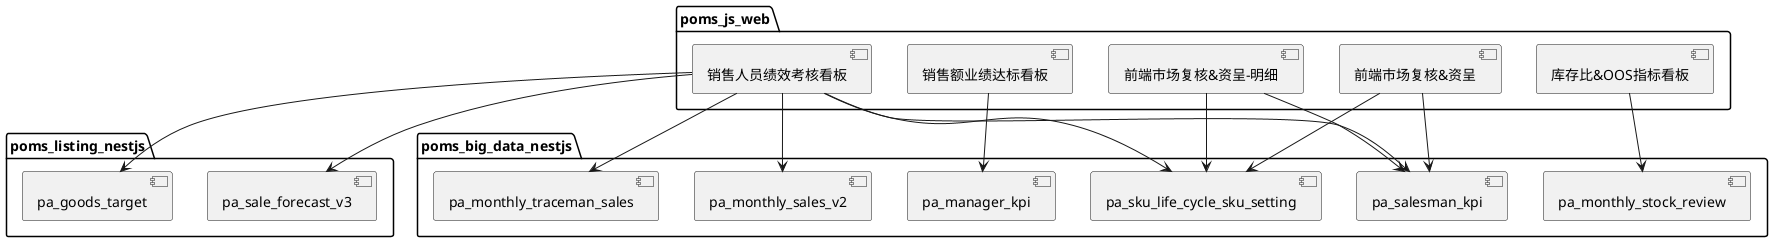 @startuml

package "poms_js_web"{
	[销售人员绩效考核看板]
	[前端市场复核&资呈]
	[前端市场复核&资呈-明细]
	[销售额业绩达标看板]
	[库存比&OOS指标看板]
}
package "poms_listing_nestjs"{
	[pa_sale_forecast_v3]
	[pa_goods_target]
}
package "poms_big_data_nestjs"{
	[pa_monthly_sales_v2]
	[pa_monthly_traceman_sales]
	[pa_sku_life_cycle_sku_setting]
	[pa_manager_kpi]
	[pa_salesman_kpi]
	[pa_monthly_stock_review]
}


'DataAccess - [First Component]
'[First Component] ..> HTTP : use
[销售人员绩效考核看板] --> [pa_sale_forecast_v3]
[销售人员绩效考核看板] --> [pa_goods_target]
[销售人员绩效考核看板] --> [pa_monthly_sales_v2]
[销售人员绩效考核看板] --> [pa_monthly_traceman_sales]
[销售人员绩效考核看板] --> [pa_sku_life_cycle_sku_setting]
[销售人员绩效考核看板] --> [pa_salesman_kpi]

[前端市场复核&资呈] --> [pa_sku_life_cycle_sku_setting]
[前端市场复核&资呈] --> [pa_salesman_kpi]

[前端市场复核&资呈-明细] --> [pa_sku_life_cycle_sku_setting]
[前端市场复核&资呈-明细] --> [pa_salesman_kpi]

[销售额业绩达标看板] --> [pa_manager_kpi]

[库存比&OOS指标看板] --> [pa_monthly_stock_review]




@enduml
